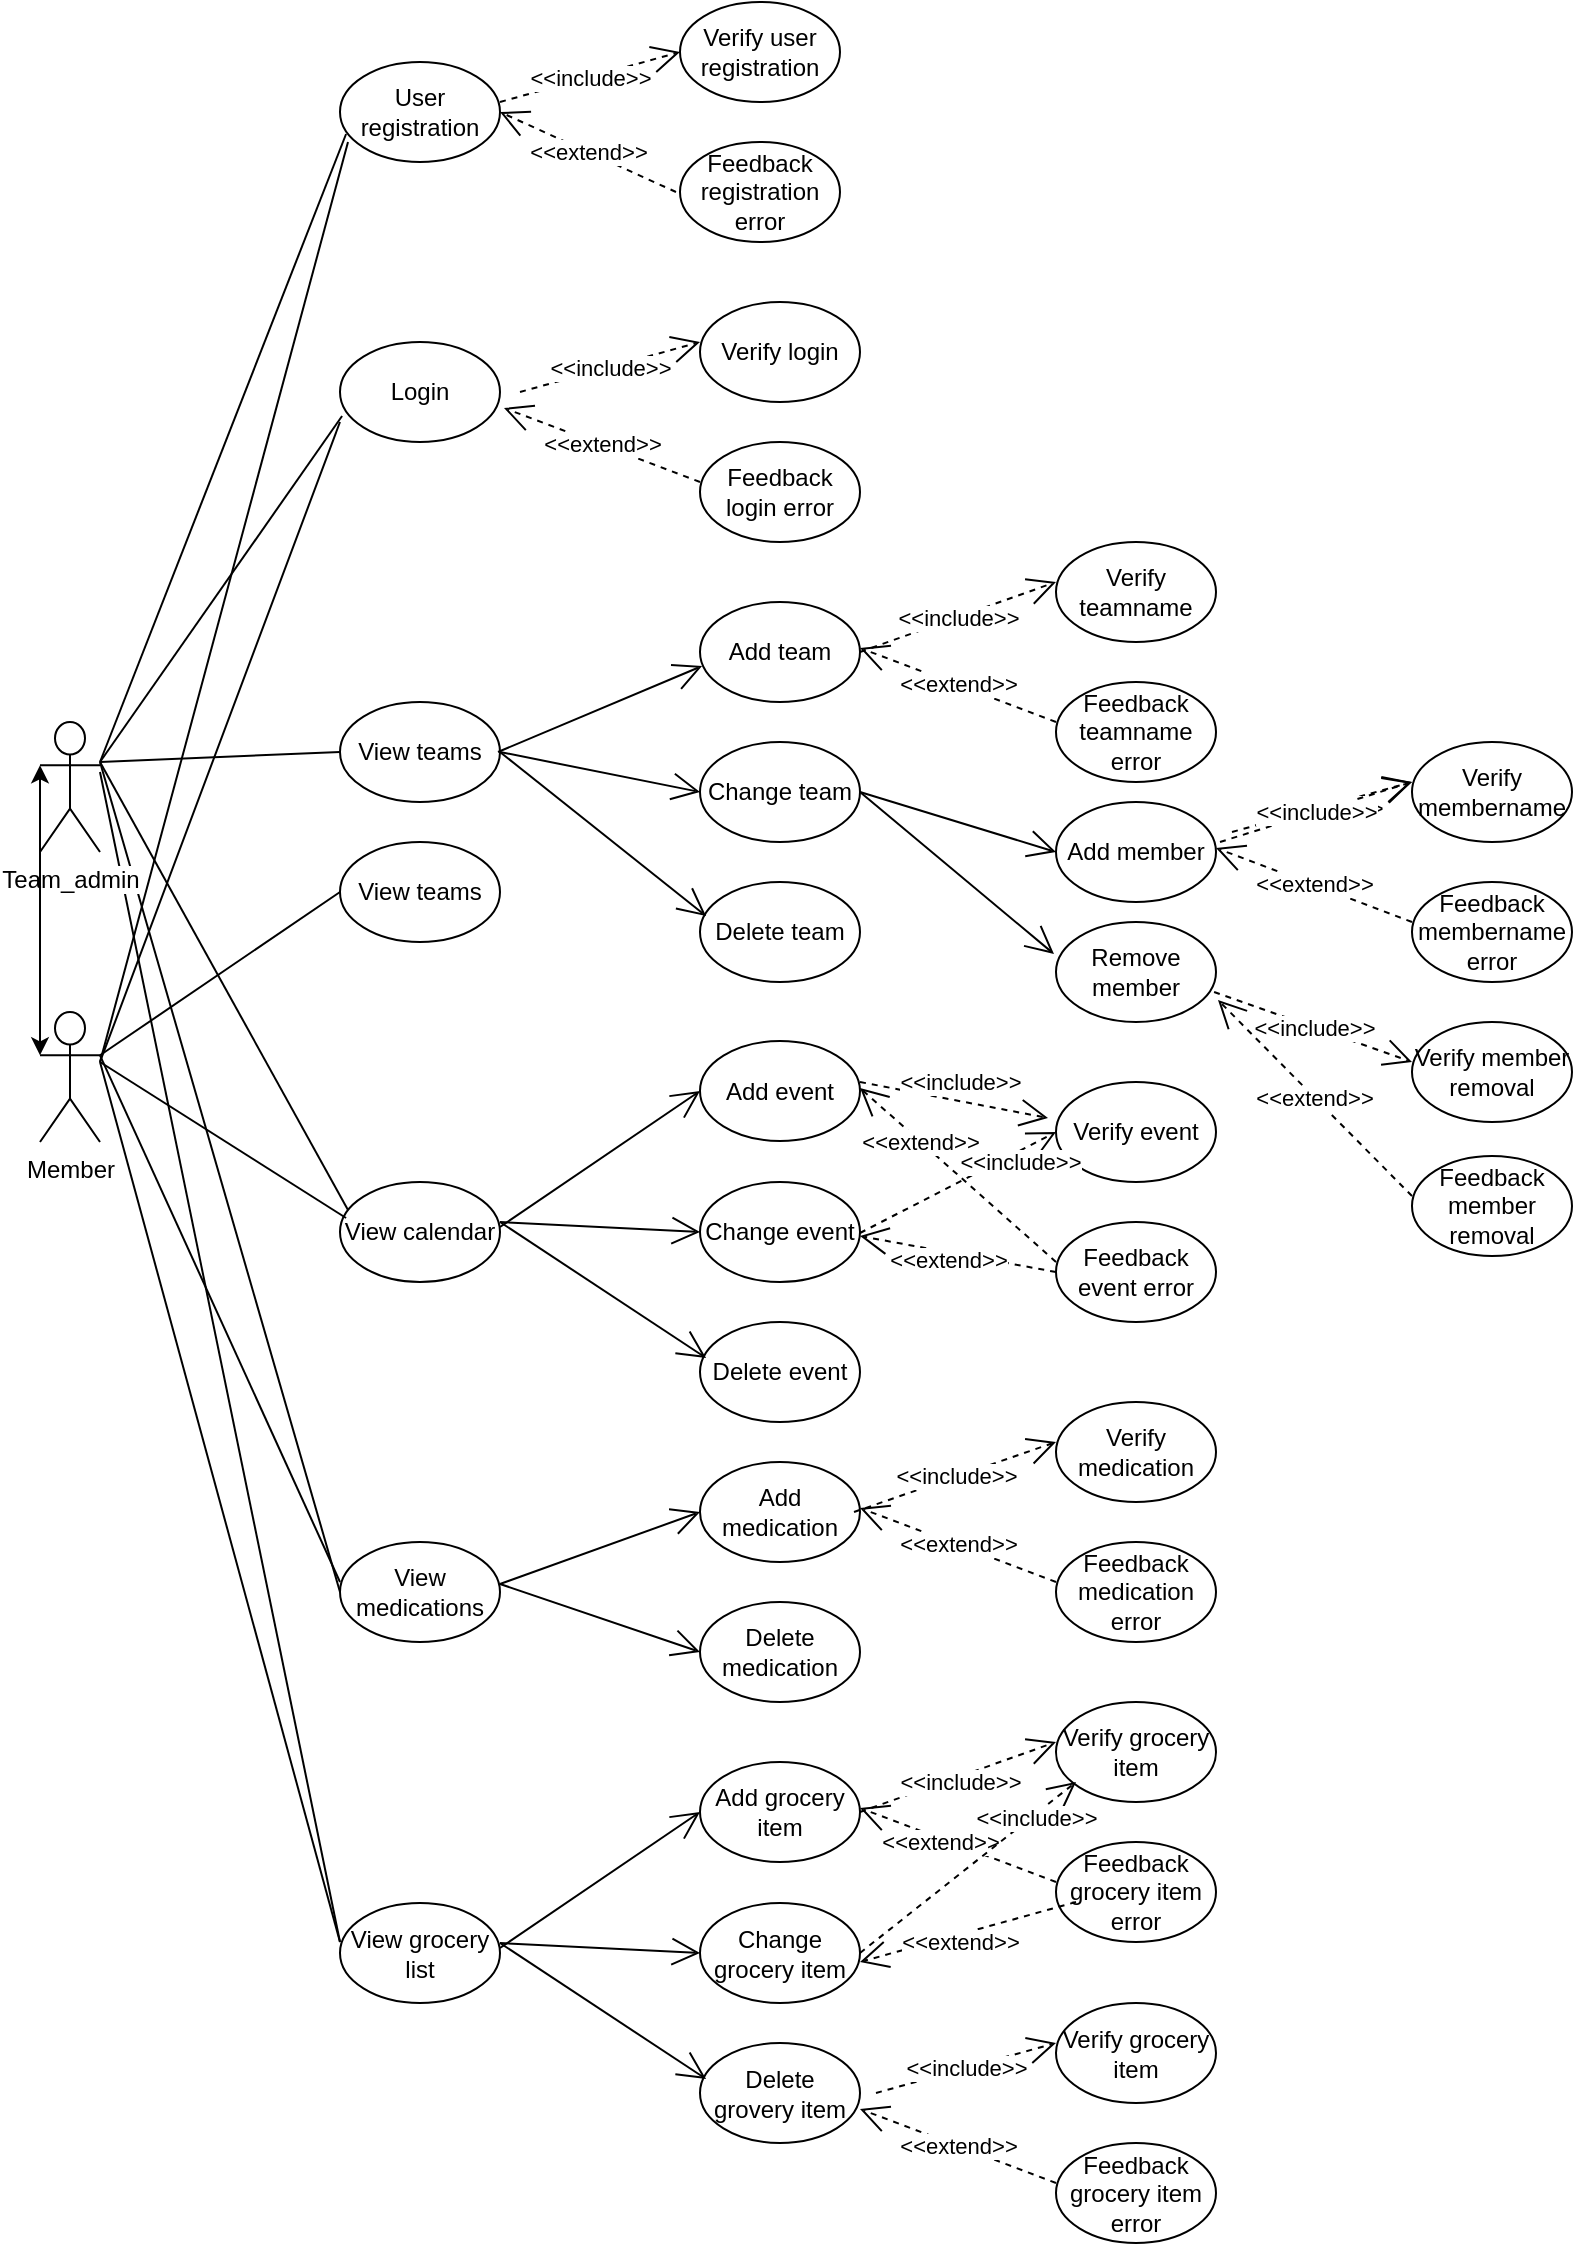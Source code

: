 <mxfile version="12.7.0" type="device"><diagram id="9A-XrkV65ojgGb8EgZ3z" name="Page-1"><mxGraphModel dx="1038" dy="552" grid="1" gridSize="10" guides="1" tooltips="1" connect="1" arrows="1" fold="1" page="1" pageScale="1" pageWidth="827" pageHeight="1169" math="0" shadow="0"><root><mxCell id="0"/><mxCell id="1" parent="0"/><mxCell id="kDg9WmNpeoTG_thfgIaR-1" value="User registration" style="ellipse;whiteSpace=wrap;html=1;" parent="1" vertex="1"><mxGeometry x="190" y="54" width="80" height="50" as="geometry"/></mxCell><mxCell id="kDg9WmNpeoTG_thfgIaR-2" value="Verify user registration" style="ellipse;whiteSpace=wrap;html=1;" parent="1" vertex="1"><mxGeometry x="360" y="24" width="80" height="50" as="geometry"/></mxCell><mxCell id="kDg9WmNpeoTG_thfgIaR-3" value="&lt;div&gt;Feedback registration&lt;/div&gt;&lt;div&gt;error&lt;/div&gt;" style="ellipse;whiteSpace=wrap;html=1;" parent="1" vertex="1"><mxGeometry x="360" y="94" width="80" height="50" as="geometry"/></mxCell><mxCell id="kDg9WmNpeoTG_thfgIaR-4" value="Login" style="ellipse;whiteSpace=wrap;html=1;" parent="1" vertex="1"><mxGeometry x="190" y="194" width="80" height="50" as="geometry"/></mxCell><mxCell id="kDg9WmNpeoTG_thfgIaR-5" value="Verify login" style="ellipse;whiteSpace=wrap;html=1;" parent="1" vertex="1"><mxGeometry x="370" y="174" width="80" height="50" as="geometry"/></mxCell><mxCell id="kDg9WmNpeoTG_thfgIaR-6" value="Feedback login error" style="ellipse;whiteSpace=wrap;html=1;" parent="1" vertex="1"><mxGeometry x="370" y="244" width="80" height="50" as="geometry"/></mxCell><mxCell id="kDg9WmNpeoTG_thfgIaR-7" value="View teams" style="ellipse;whiteSpace=wrap;html=1;" parent="1" vertex="1"><mxGeometry x="190" y="374" width="80" height="50" as="geometry"/></mxCell><mxCell id="kDg9WmNpeoTG_thfgIaR-8" value="Add team" style="ellipse;whiteSpace=wrap;html=1;" parent="1" vertex="1"><mxGeometry x="370" y="324" width="80" height="50" as="geometry"/></mxCell><mxCell id="kDg9WmNpeoTG_thfgIaR-9" value="Change team" style="ellipse;whiteSpace=wrap;html=1;" parent="1" vertex="1"><mxGeometry x="370" y="394" width="80" height="50" as="geometry"/></mxCell><mxCell id="kDg9WmNpeoTG_thfgIaR-10" value="Delete team" style="ellipse;whiteSpace=wrap;html=1;" parent="1" vertex="1"><mxGeometry x="370" y="464" width="80" height="50" as="geometry"/></mxCell><mxCell id="kDg9WmNpeoTG_thfgIaR-14" value="Add member" style="ellipse;whiteSpace=wrap;html=1;" parent="1" vertex="1"><mxGeometry x="548" y="424" width="80" height="50" as="geometry"/></mxCell><mxCell id="kDg9WmNpeoTG_thfgIaR-15" value="Remove member" style="ellipse;whiteSpace=wrap;html=1;" parent="1" vertex="1"><mxGeometry x="548" y="484" width="80" height="50" as="geometry"/></mxCell><mxCell id="kDg9WmNpeoTG_thfgIaR-16" value="View calendar" style="ellipse;whiteSpace=wrap;html=1;" parent="1" vertex="1"><mxGeometry x="190" y="614" width="80" height="50" as="geometry"/></mxCell><mxCell id="kDg9WmNpeoTG_thfgIaR-17" value="Add event" style="ellipse;whiteSpace=wrap;html=1;" parent="1" vertex="1"><mxGeometry x="370" y="543.5" width="80" height="50" as="geometry"/></mxCell><mxCell id="kDg9WmNpeoTG_thfgIaR-18" value="Change event" style="ellipse;whiteSpace=wrap;html=1;" parent="1" vertex="1"><mxGeometry x="370" y="614" width="80" height="50" as="geometry"/></mxCell><mxCell id="kDg9WmNpeoTG_thfgIaR-19" value="Delete event" style="ellipse;whiteSpace=wrap;html=1;" parent="1" vertex="1"><mxGeometry x="370" y="684" width="80" height="50" as="geometry"/></mxCell><mxCell id="kDg9WmNpeoTG_thfgIaR-20" value="View medications" style="ellipse;whiteSpace=wrap;html=1;" parent="1" vertex="1"><mxGeometry x="190" y="794" width="80" height="50" as="geometry"/></mxCell><mxCell id="kDg9WmNpeoTG_thfgIaR-21" value="Add medication" style="ellipse;whiteSpace=wrap;html=1;" parent="1" vertex="1"><mxGeometry x="370" y="754" width="80" height="50" as="geometry"/></mxCell><mxCell id="kDg9WmNpeoTG_thfgIaR-22" value="Delete medication" style="ellipse;whiteSpace=wrap;html=1;" parent="1" vertex="1"><mxGeometry x="370" y="824" width="80" height="50" as="geometry"/></mxCell><mxCell id="kDg9WmNpeoTG_thfgIaR-26" value="&amp;lt;&amp;lt;include&amp;gt;&amp;gt;" style="endArrow=open;endSize=12;dashed=1;html=1;entryX=0;entryY=0.5;entryDx=0;entryDy=0;" parent="1" target="kDg9WmNpeoTG_thfgIaR-2" edge="1"><mxGeometry width="160" relative="1" as="geometry"><mxPoint x="270" y="74" as="sourcePoint"/><mxPoint x="430" y="74" as="targetPoint"/></mxGeometry></mxCell><mxCell id="kDg9WmNpeoTG_thfgIaR-27" value="&amp;lt;&amp;lt;include&amp;gt;&amp;gt;" style="endArrow=open;endSize=12;dashed=1;html=1;entryX=0;entryY=0.5;entryDx=0;entryDy=0;" parent="1" edge="1"><mxGeometry width="160" relative="1" as="geometry"><mxPoint x="280" y="219" as="sourcePoint"/><mxPoint x="370" y="194" as="targetPoint"/></mxGeometry></mxCell><mxCell id="kDg9WmNpeoTG_thfgIaR-28" value="&amp;lt;&amp;lt;extend&amp;gt;&amp;gt;" style="endArrow=open;endSize=12;dashed=1;html=1;entryX=1;entryY=0.5;entryDx=0;entryDy=0;" parent="1" target="kDg9WmNpeoTG_thfgIaR-1" edge="1"><mxGeometry width="160" relative="1" as="geometry"><mxPoint x="358" y="119" as="sourcePoint"/><mxPoint x="380" y="204" as="targetPoint"/></mxGeometry></mxCell><mxCell id="kDg9WmNpeoTG_thfgIaR-29" value="&amp;lt;&amp;lt;extend&amp;gt;&amp;gt;" style="endArrow=open;endSize=12;dashed=1;html=1;entryX=1.025;entryY=0.66;entryDx=0;entryDy=0;exitX=0;exitY=0.4;exitDx=0;exitDy=0;exitPerimeter=0;entryPerimeter=0;" parent="1" source="kDg9WmNpeoTG_thfgIaR-6" target="kDg9WmNpeoTG_thfgIaR-4" edge="1"><mxGeometry width="160" relative="1" as="geometry"><mxPoint x="370" y="256" as="sourcePoint"/><mxPoint x="280" y="224" as="targetPoint"/></mxGeometry></mxCell><mxCell id="kDg9WmNpeoTG_thfgIaR-32" value="" style="endArrow=open;endFill=1;endSize=12;html=1;entryX=0.013;entryY=0.64;entryDx=0;entryDy=0;entryPerimeter=0;" parent="1" target="kDg9WmNpeoTG_thfgIaR-8" edge="1"><mxGeometry width="160" relative="1" as="geometry"><mxPoint x="269" y="399" as="sourcePoint"/><mxPoint x="440" y="398.5" as="targetPoint"/></mxGeometry></mxCell><mxCell id="kDg9WmNpeoTG_thfgIaR-35" value="" style="endArrow=open;endFill=1;endSize=12;html=1;entryX=0;entryY=0.5;entryDx=0;entryDy=0;exitX=1;exitY=0.5;exitDx=0;exitDy=0;" parent="1" target="kDg9WmNpeoTG_thfgIaR-14" edge="1" source="kDg9WmNpeoTG_thfgIaR-9"><mxGeometry width="160" relative="1" as="geometry"><mxPoint x="478" y="439" as="sourcePoint"/><mxPoint x="555.04" y="431" as="targetPoint"/></mxGeometry></mxCell><mxCell id="kDg9WmNpeoTG_thfgIaR-36" value="" style="endArrow=open;endFill=1;endSize=12;html=1;exitX=1;exitY=0.5;exitDx=0;exitDy=0;" parent="1" edge="1" source="kDg9WmNpeoTG_thfgIaR-9"><mxGeometry width="160" relative="1" as="geometry"><mxPoint x="478" y="439" as="sourcePoint"/><mxPoint x="547" y="500" as="targetPoint"/></mxGeometry></mxCell><mxCell id="kDg9WmNpeoTG_thfgIaR-37" value="" style="endArrow=open;endFill=1;endSize=12;html=1;entryX=0.038;entryY=0.34;entryDx=0;entryDy=0;entryPerimeter=0;exitX=1;exitY=0.5;exitDx=0;exitDy=0;" parent="1" source="kDg9WmNpeoTG_thfgIaR-7" target="kDg9WmNpeoTG_thfgIaR-10" edge="1"><mxGeometry width="160" relative="1" as="geometry"><mxPoint x="290" y="408.5" as="sourcePoint"/><mxPoint x="382" y="371" as="targetPoint"/></mxGeometry></mxCell><mxCell id="kDg9WmNpeoTG_thfgIaR-44" value="" style="endArrow=none;html=1;entryX=0.038;entryY=0.72;entryDx=0;entryDy=0;entryPerimeter=0;" parent="1" target="kDg9WmNpeoTG_thfgIaR-1" edge="1"><mxGeometry width="50" height="50" relative="1" as="geometry"><mxPoint x="70" y="404" as="sourcePoint"/><mxPoint x="110" y="374" as="targetPoint"/></mxGeometry></mxCell><mxCell id="kDg9WmNpeoTG_thfgIaR-45" value="" style="endArrow=none;html=1;entryX=0.013;entryY=0.74;entryDx=0;entryDy=0;entryPerimeter=0;" parent="1" target="kDg9WmNpeoTG_thfgIaR-4" edge="1"><mxGeometry width="50" height="50" relative="1" as="geometry"><mxPoint x="70" y="404" as="sourcePoint"/><mxPoint x="120" y="354" as="targetPoint"/></mxGeometry></mxCell><mxCell id="kDg9WmNpeoTG_thfgIaR-46" value="" style="endArrow=none;html=1;entryX=0;entryY=0.5;entryDx=0;entryDy=0;" parent="1" target="kDg9WmNpeoTG_thfgIaR-7" edge="1"><mxGeometry width="50" height="50" relative="1" as="geometry"><mxPoint x="70" y="404" as="sourcePoint"/><mxPoint x="140" y="364" as="targetPoint"/></mxGeometry></mxCell><mxCell id="kDg9WmNpeoTG_thfgIaR-47" value="" style="endArrow=none;html=1;entryX=0.05;entryY=0.28;entryDx=0;entryDy=0;entryPerimeter=0;" parent="1" target="kDg9WmNpeoTG_thfgIaR-16" edge="1"><mxGeometry width="50" height="50" relative="1" as="geometry"><mxPoint x="70" y="404" as="sourcePoint"/><mxPoint x="200" y="409" as="targetPoint"/></mxGeometry></mxCell><mxCell id="kDg9WmNpeoTG_thfgIaR-48" value="" style="endArrow=none;html=1;entryX=0;entryY=0.5;entryDx=0;entryDy=0;" parent="1" target="kDg9WmNpeoTG_thfgIaR-20" edge="1"><mxGeometry width="50" height="50" relative="1" as="geometry"><mxPoint x="70" y="404" as="sourcePoint"/><mxPoint x="190" y="774" as="targetPoint"/></mxGeometry></mxCell><mxCell id="kDg9WmNpeoTG_thfgIaR-49" value="" style="endArrow=open;endFill=1;endSize=12;html=1;entryX=0;entryY=0.5;entryDx=0;entryDy=0;exitX=1;exitY=0.5;exitDx=0;exitDy=0;" parent="1" source="kDg9WmNpeoTG_thfgIaR-7" target="kDg9WmNpeoTG_thfgIaR-9" edge="1"><mxGeometry width="160" relative="1" as="geometry"><mxPoint x="270.0" y="393" as="sourcePoint"/><mxPoint x="376.0" y="464" as="targetPoint"/></mxGeometry></mxCell><mxCell id="kDg9WmNpeoTG_thfgIaR-50" value="" style="endArrow=open;endFill=1;endSize=12;html=1;entryX=0.038;entryY=0.36;entryDx=0;entryDy=0;entryPerimeter=0;exitX=0.963;exitY=0.72;exitDx=0;exitDy=0;exitPerimeter=0;" parent="1" target="kDg9WmNpeoTG_thfgIaR-19" edge="1"><mxGeometry width="160" relative="1" as="geometry"><mxPoint x="270.0" y="634" as="sourcePoint"/><mxPoint x="376.0" y="705" as="targetPoint"/></mxGeometry></mxCell><mxCell id="kDg9WmNpeoTG_thfgIaR-51" value="" style="endArrow=open;endFill=1;endSize=12;html=1;entryX=0;entryY=0.5;entryDx=0;entryDy=0;exitX=1;exitY=0.5;exitDx=0;exitDy=0;" parent="1" target="kDg9WmNpeoTG_thfgIaR-18" edge="1"><mxGeometry width="160" relative="1" as="geometry"><mxPoint x="270" y="634" as="sourcePoint"/><mxPoint x="370" y="664" as="targetPoint"/></mxGeometry></mxCell><mxCell id="kDg9WmNpeoTG_thfgIaR-52" value="" style="endArrow=open;endFill=1;endSize=12;html=1;entryX=0;entryY=0.5;entryDx=0;entryDy=0;" parent="1" target="kDg9WmNpeoTG_thfgIaR-17" edge="1"><mxGeometry width="160" relative="1" as="geometry"><mxPoint x="270" y="636.5" as="sourcePoint"/><mxPoint x="372.04" y="593.5" as="targetPoint"/></mxGeometry></mxCell><mxCell id="kDg9WmNpeoTG_thfgIaR-53" value="" style="endArrow=open;endFill=1;endSize=12;html=1;entryX=0;entryY=0.5;entryDx=0;entryDy=0;exitX=0.963;exitY=0.72;exitDx=0;exitDy=0;exitPerimeter=0;" parent="1" target="kDg9WmNpeoTG_thfgIaR-22" edge="1"><mxGeometry width="160" relative="1" as="geometry"><mxPoint x="270" y="815" as="sourcePoint"/><mxPoint x="373.04" y="883" as="targetPoint"/></mxGeometry></mxCell><mxCell id="kDg9WmNpeoTG_thfgIaR-54" value="" style="endArrow=open;endFill=1;endSize=12;html=1;entryX=0;entryY=0.5;entryDx=0;entryDy=0;exitX=0.963;exitY=0.72;exitDx=0;exitDy=0;exitPerimeter=0;" parent="1" target="kDg9WmNpeoTG_thfgIaR-21" edge="1"><mxGeometry width="160" relative="1" as="geometry"><mxPoint x="270" y="815" as="sourcePoint"/><mxPoint x="373.04" y="883" as="targetPoint"/></mxGeometry></mxCell><mxCell id="kDg9WmNpeoTG_thfgIaR-55" value="View grocery list" style="ellipse;whiteSpace=wrap;html=1;" parent="1" vertex="1"><mxGeometry x="190" y="974.5" width="80" height="50" as="geometry"/></mxCell><mxCell id="kDg9WmNpeoTG_thfgIaR-56" value="Add grocery item" style="ellipse;whiteSpace=wrap;html=1;" parent="1" vertex="1"><mxGeometry x="370" y="904" width="80" height="50" as="geometry"/></mxCell><mxCell id="kDg9WmNpeoTG_thfgIaR-57" value="Change grocery item" style="ellipse;whiteSpace=wrap;html=1;" parent="1" vertex="1"><mxGeometry x="370" y="974.5" width="80" height="50" as="geometry"/></mxCell><mxCell id="kDg9WmNpeoTG_thfgIaR-58" value="Delete grovery item" style="ellipse;whiteSpace=wrap;html=1;" parent="1" vertex="1"><mxGeometry x="370" y="1044.5" width="80" height="50" as="geometry"/></mxCell><mxCell id="kDg9WmNpeoTG_thfgIaR-59" value="" style="endArrow=open;endFill=1;endSize=12;html=1;entryX=0.038;entryY=0.36;entryDx=0;entryDy=0;entryPerimeter=0;exitX=0.963;exitY=0.72;exitDx=0;exitDy=0;exitPerimeter=0;" parent="1" target="kDg9WmNpeoTG_thfgIaR-58" edge="1"><mxGeometry width="160" relative="1" as="geometry"><mxPoint x="270" y="994.5" as="sourcePoint"/><mxPoint x="376.0" y="1065.5" as="targetPoint"/></mxGeometry></mxCell><mxCell id="kDg9WmNpeoTG_thfgIaR-60" value="" style="endArrow=open;endFill=1;endSize=12;html=1;entryX=0;entryY=0.5;entryDx=0;entryDy=0;exitX=1;exitY=0.5;exitDx=0;exitDy=0;" parent="1" target="kDg9WmNpeoTG_thfgIaR-57" edge="1"><mxGeometry width="160" relative="1" as="geometry"><mxPoint x="270" y="994.5" as="sourcePoint"/><mxPoint x="370" y="1024.5" as="targetPoint"/></mxGeometry></mxCell><mxCell id="kDg9WmNpeoTG_thfgIaR-61" value="" style="endArrow=open;endFill=1;endSize=12;html=1;entryX=0;entryY=0.5;entryDx=0;entryDy=0;" parent="1" target="kDg9WmNpeoTG_thfgIaR-56" edge="1"><mxGeometry width="160" relative="1" as="geometry"><mxPoint x="270" y="997" as="sourcePoint"/><mxPoint x="372.04" y="954" as="targetPoint"/></mxGeometry></mxCell><mxCell id="kDg9WmNpeoTG_thfgIaR-62" value="" style="endArrow=none;html=1;entryX=0;entryY=0.39;entryDx=0;entryDy=0;entryPerimeter=0;" parent="1" target="kDg9WmNpeoTG_thfgIaR-55" edge="1"><mxGeometry width="50" height="50" relative="1" as="geometry"><mxPoint x="70" y="409" as="sourcePoint"/><mxPoint x="210" y="914" as="targetPoint"/></mxGeometry></mxCell><mxCell id="kDg9WmNpeoTG_thfgIaR-63" value="Team_admin" style="shape=umlActor;verticalLabelPosition=bottom;labelBackgroundColor=#ffffff;verticalAlign=top;html=1;" parent="1" vertex="1"><mxGeometry x="40" y="384" width="30" height="65" as="geometry"/></mxCell><mxCell id="kDg9WmNpeoTG_thfgIaR-76" value="Member" style="shape=umlActor;verticalLabelPosition=bottom;labelBackgroundColor=#ffffff;verticalAlign=top;html=1;" parent="1" vertex="1"><mxGeometry x="40" y="529" width="30" height="65" as="geometry"/></mxCell><mxCell id="kDg9WmNpeoTG_thfgIaR-66" value="" style="endArrow=none;html=1;entryX=0.05;entryY=0.8;entryDx=0;entryDy=0;entryPerimeter=0;" parent="1" target="kDg9WmNpeoTG_thfgIaR-1" edge="1"><mxGeometry width="50" height="50" relative="1" as="geometry"><mxPoint x="70" y="554" as="sourcePoint"/><mxPoint x="120" y="543.5" as="targetPoint"/></mxGeometry></mxCell><mxCell id="kDg9WmNpeoTG_thfgIaR-67" value="" style="endArrow=none;html=1;" parent="1" edge="1"><mxGeometry width="50" height="50" relative="1" as="geometry"><mxPoint x="70" y="554" as="sourcePoint"/><mxPoint x="190" y="234" as="targetPoint"/></mxGeometry></mxCell><mxCell id="kDg9WmNpeoTG_thfgIaR-68" value="" style="endArrow=none;html=1;entryX=0;entryY=0.5;entryDx=0;entryDy=0;exitX=1;exitY=0.333;exitDx=0;exitDy=0;exitPerimeter=0;" parent="1" source="kDg9WmNpeoTG_thfgIaR-76" target="kDg9WmNpeoTG_thfgIaR-70" edge="1"><mxGeometry width="50" height="50" relative="1" as="geometry"><mxPoint x="70" y="595.667" as="sourcePoint"/><mxPoint x="200" y="409" as="targetPoint"/></mxGeometry></mxCell><mxCell id="kDg9WmNpeoTG_thfgIaR-69" value="" style="endArrow=none;html=1;entryX=0.038;entryY=0.36;entryDx=0;entryDy=0;entryPerimeter=0;" parent="1" target="kDg9WmNpeoTG_thfgIaR-16" edge="1"><mxGeometry width="50" height="50" relative="1" as="geometry"><mxPoint x="70" y="554" as="sourcePoint"/><mxPoint x="190" y="624" as="targetPoint"/></mxGeometry></mxCell><mxCell id="kDg9WmNpeoTG_thfgIaR-70" value="View teams" style="ellipse;whiteSpace=wrap;html=1;" parent="1" vertex="1"><mxGeometry x="190" y="444" width="80" height="50" as="geometry"/></mxCell><mxCell id="kDg9WmNpeoTG_thfgIaR-82" value="" style="endArrow=none;html=1;exitX=1;exitY=0.333;exitDx=0;exitDy=0;exitPerimeter=0;" parent="1" source="kDg9WmNpeoTG_thfgIaR-76" edge="1"><mxGeometry width="50" height="50" relative="1" as="geometry"><mxPoint x="80" y="604" as="sourcePoint"/><mxPoint x="190" y="814" as="targetPoint"/></mxGeometry></mxCell><mxCell id="kDg9WmNpeoTG_thfgIaR-83" value="" style="endArrow=none;html=1;" parent="1" edge="1"><mxGeometry width="50" height="50" relative="1" as="geometry"><mxPoint x="70" y="554" as="sourcePoint"/><mxPoint x="190" y="994" as="targetPoint"/></mxGeometry></mxCell><mxCell id="aT8bcp9cs0Zxg0PaGces-1" value="" style="endArrow=classic;startArrow=classic;html=1;entryX=0;entryY=0.333;entryDx=0;entryDy=0;entryPerimeter=0;exitX=0;exitY=0.333;exitDx=0;exitDy=0;exitPerimeter=0;" edge="1" parent="1" source="kDg9WmNpeoTG_thfgIaR-76" target="kDg9WmNpeoTG_thfgIaR-63"><mxGeometry width="50" height="50" relative="1" as="geometry"><mxPoint x="10" y="514" as="sourcePoint"/><mxPoint x="60" y="464" as="targetPoint"/></mxGeometry></mxCell><mxCell id="aT8bcp9cs0Zxg0PaGces-2" value="Verify teamname" style="ellipse;whiteSpace=wrap;html=1;" vertex="1" parent="1"><mxGeometry x="548" y="294" width="80" height="50" as="geometry"/></mxCell><mxCell id="aT8bcp9cs0Zxg0PaGces-3" value="Feedback teamname error" style="ellipse;whiteSpace=wrap;html=1;" vertex="1" parent="1"><mxGeometry x="548" y="364" width="80" height="50" as="geometry"/></mxCell><mxCell id="aT8bcp9cs0Zxg0PaGces-4" value="&amp;lt;&amp;lt;include&amp;gt;&amp;gt;" style="endArrow=open;endSize=12;dashed=1;html=1;entryX=0;entryY=0.5;entryDx=0;entryDy=0;exitX=1;exitY=0.5;exitDx=0;exitDy=0;" edge="1" parent="1" source="kDg9WmNpeoTG_thfgIaR-8"><mxGeometry width="160" relative="1" as="geometry"><mxPoint x="458" y="339" as="sourcePoint"/><mxPoint x="548" y="314" as="targetPoint"/></mxGeometry></mxCell><mxCell id="aT8bcp9cs0Zxg0PaGces-5" value="&amp;lt;&amp;lt;extend&amp;gt;&amp;gt;" style="endArrow=open;endSize=12;dashed=1;html=1;entryX=1.025;entryY=0.66;entryDx=0;entryDy=0;exitX=0;exitY=0.4;exitDx=0;exitDy=0;exitPerimeter=0;entryPerimeter=0;" edge="1" parent="1" source="aT8bcp9cs0Zxg0PaGces-3"><mxGeometry width="160" relative="1" as="geometry"><mxPoint x="548" y="376" as="sourcePoint"/><mxPoint x="450" y="347" as="targetPoint"/></mxGeometry></mxCell><mxCell id="aT8bcp9cs0Zxg0PaGces-6" value="Verify membername" style="ellipse;whiteSpace=wrap;html=1;" vertex="1" parent="1"><mxGeometry x="726" y="394" width="80" height="50" as="geometry"/></mxCell><mxCell id="aT8bcp9cs0Zxg0PaGces-7" value="Feedback membername error" style="ellipse;whiteSpace=wrap;html=1;" vertex="1" parent="1"><mxGeometry x="726" y="464" width="80" height="50" as="geometry"/></mxCell><mxCell id="aT8bcp9cs0Zxg0PaGces-8" value="&amp;lt;&amp;lt;include&amp;gt;&amp;gt;" style="endArrow=open;endSize=12;dashed=1;html=1;entryX=0;entryY=0.5;entryDx=0;entryDy=0;" edge="1" parent="1"><mxGeometry width="160" relative="1" as="geometry"><mxPoint x="636" y="439" as="sourcePoint"/><mxPoint x="726" y="414" as="targetPoint"/></mxGeometry></mxCell><mxCell id="aT8bcp9cs0Zxg0PaGces-9" value="&amp;lt;&amp;lt;extend&amp;gt;&amp;gt;" style="endArrow=open;endSize=12;dashed=1;html=1;entryX=1.025;entryY=0.66;entryDx=0;entryDy=0;exitX=0;exitY=0.4;exitDx=0;exitDy=0;exitPerimeter=0;entryPerimeter=0;" edge="1" parent="1" source="aT8bcp9cs0Zxg0PaGces-7"><mxGeometry width="160" relative="1" as="geometry"><mxPoint x="726" y="476" as="sourcePoint"/><mxPoint x="628" y="447" as="targetPoint"/></mxGeometry></mxCell><mxCell id="aT8bcp9cs0Zxg0PaGces-10" value="&amp;lt;&amp;lt;include&amp;gt;&amp;gt;" style="endArrow=open;endSize=12;dashed=1;html=1;entryX=0;entryY=0.5;entryDx=0;entryDy=0;" edge="1" parent="1"><mxGeometry width="160" relative="1" as="geometry"><mxPoint x="630" y="444" as="sourcePoint"/><mxPoint x="726" y="414" as="targetPoint"/></mxGeometry></mxCell><mxCell id="aT8bcp9cs0Zxg0PaGces-11" value="Verify member removal" style="ellipse;whiteSpace=wrap;html=1;" vertex="1" parent="1"><mxGeometry x="726" y="534" width="80" height="50" as="geometry"/></mxCell><mxCell id="aT8bcp9cs0Zxg0PaGces-14" value="&amp;lt;&amp;lt;include&amp;gt;&amp;gt;" style="endArrow=open;endSize=12;dashed=1;html=1;entryX=0;entryY=0.5;entryDx=0;entryDy=0;exitX=0.988;exitY=0.7;exitDx=0;exitDy=0;exitPerimeter=0;" edge="1" parent="1" source="kDg9WmNpeoTG_thfgIaR-15"><mxGeometry width="160" relative="1" as="geometry"><mxPoint x="636" y="579" as="sourcePoint"/><mxPoint x="726" y="554" as="targetPoint"/></mxGeometry></mxCell><mxCell id="aT8bcp9cs0Zxg0PaGces-15" value="Verify medication" style="ellipse;whiteSpace=wrap;html=1;" vertex="1" parent="1"><mxGeometry x="548" y="724" width="80" height="50" as="geometry"/></mxCell><mxCell id="aT8bcp9cs0Zxg0PaGces-16" value="Feedback medication error" style="ellipse;whiteSpace=wrap;html=1;" vertex="1" parent="1"><mxGeometry x="548" y="794" width="80" height="50" as="geometry"/></mxCell><mxCell id="aT8bcp9cs0Zxg0PaGces-17" value="&amp;lt;&amp;lt;extend&amp;gt;&amp;gt;" style="endArrow=open;endSize=12;dashed=1;html=1;entryX=1.025;entryY=0.66;entryDx=0;entryDy=0;exitX=0;exitY=0.4;exitDx=0;exitDy=0;exitPerimeter=0;entryPerimeter=0;" edge="1" parent="1" source="aT8bcp9cs0Zxg0PaGces-16"><mxGeometry width="160" relative="1" as="geometry"><mxPoint x="548" y="806" as="sourcePoint"/><mxPoint x="450" y="777" as="targetPoint"/></mxGeometry></mxCell><mxCell id="aT8bcp9cs0Zxg0PaGces-18" value="&amp;lt;&amp;lt;include&amp;gt;&amp;gt;" style="endArrow=open;endSize=12;dashed=1;html=1;entryX=0;entryY=0.5;entryDx=0;entryDy=0;" edge="1" parent="1"><mxGeometry width="160" relative="1" as="geometry"><mxPoint x="447" y="779" as="sourcePoint"/><mxPoint x="548" y="744" as="targetPoint"/></mxGeometry></mxCell><mxCell id="aT8bcp9cs0Zxg0PaGces-19" value="Verify grocery item" style="ellipse;whiteSpace=wrap;html=1;" vertex="1" parent="1"><mxGeometry x="548" y="874" width="80" height="50" as="geometry"/></mxCell><mxCell id="aT8bcp9cs0Zxg0PaGces-20" value="Feedback grocery item error" style="ellipse;whiteSpace=wrap;html=1;" vertex="1" parent="1"><mxGeometry x="548" y="944" width="80" height="50" as="geometry"/></mxCell><mxCell id="aT8bcp9cs0Zxg0PaGces-21" value="&amp;lt;&amp;lt;extend&amp;gt;&amp;gt;" style="endArrow=open;endSize=12;dashed=1;html=1;entryX=1.025;entryY=0.66;entryDx=0;entryDy=0;exitX=0;exitY=0.4;exitDx=0;exitDy=0;exitPerimeter=0;entryPerimeter=0;" edge="1" parent="1" source="aT8bcp9cs0Zxg0PaGces-20"><mxGeometry x="0.171" y="2" width="160" relative="1" as="geometry"><mxPoint x="548" y="956" as="sourcePoint"/><mxPoint x="450" y="927" as="targetPoint"/><mxPoint as="offset"/></mxGeometry></mxCell><mxCell id="aT8bcp9cs0Zxg0PaGces-22" value="&amp;lt;&amp;lt;include&amp;gt;&amp;gt;" style="endArrow=open;endSize=12;dashed=1;html=1;entryX=0;entryY=0.5;entryDx=0;entryDy=0;exitX=1;exitY=0.5;exitDx=0;exitDy=0;" edge="1" parent="1" source="kDg9WmNpeoTG_thfgIaR-56"><mxGeometry x="0.002" y="-3" width="160" relative="1" as="geometry"><mxPoint x="458" y="919" as="sourcePoint"/><mxPoint x="548" y="894" as="targetPoint"/><mxPoint as="offset"/></mxGeometry></mxCell><mxCell id="aT8bcp9cs0Zxg0PaGces-23" value="Verify grocery item" style="ellipse;whiteSpace=wrap;html=1;" vertex="1" parent="1"><mxGeometry x="548" y="1024.5" width="80" height="50" as="geometry"/></mxCell><mxCell id="aT8bcp9cs0Zxg0PaGces-24" value="Feedback grocery item error" style="ellipse;whiteSpace=wrap;html=1;" vertex="1" parent="1"><mxGeometry x="548" y="1094.5" width="80" height="50" as="geometry"/></mxCell><mxCell id="aT8bcp9cs0Zxg0PaGces-25" value="&amp;lt;&amp;lt;extend&amp;gt;&amp;gt;" style="endArrow=open;endSize=12;dashed=1;html=1;entryX=1.025;entryY=0.66;entryDx=0;entryDy=0;exitX=0;exitY=0.4;exitDx=0;exitDy=0;exitPerimeter=0;entryPerimeter=0;" edge="1" parent="1" source="aT8bcp9cs0Zxg0PaGces-24"><mxGeometry width="160" relative="1" as="geometry"><mxPoint x="548" y="1106.5" as="sourcePoint"/><mxPoint x="450" y="1077.5" as="targetPoint"/></mxGeometry></mxCell><mxCell id="aT8bcp9cs0Zxg0PaGces-26" value="&amp;lt;&amp;lt;include&amp;gt;&amp;gt;" style="endArrow=open;endSize=12;dashed=1;html=1;entryX=0;entryY=0.5;entryDx=0;entryDy=0;" edge="1" parent="1"><mxGeometry width="160" relative="1" as="geometry"><mxPoint x="458" y="1069.5" as="sourcePoint"/><mxPoint x="548" y="1044.5" as="targetPoint"/></mxGeometry></mxCell><mxCell id="aT8bcp9cs0Zxg0PaGces-27" value="Feedback member removal" style="ellipse;whiteSpace=wrap;html=1;" vertex="1" parent="1"><mxGeometry x="726" y="601" width="80" height="50" as="geometry"/></mxCell><mxCell id="aT8bcp9cs0Zxg0PaGces-28" value="&amp;lt;&amp;lt;extend&amp;gt;&amp;gt;" style="endArrow=open;endSize=12;dashed=1;html=1;exitX=0;exitY=0.4;exitDx=0;exitDy=0;exitPerimeter=0;" edge="1" parent="1" source="aT8bcp9cs0Zxg0PaGces-27"><mxGeometry width="160" relative="1" as="geometry"><mxPoint x="726" y="613" as="sourcePoint"/><mxPoint x="629" y="523" as="targetPoint"/></mxGeometry></mxCell><mxCell id="aT8bcp9cs0Zxg0PaGces-29" value="&amp;lt;&amp;lt;include&amp;gt;&amp;gt;" style="endArrow=open;endSize=12;dashed=1;html=1;exitX=1;exitY=0.5;exitDx=0;exitDy=0;" edge="1" parent="1" source="kDg9WmNpeoTG_thfgIaR-57"><mxGeometry x="0.607" y="-2" width="160" relative="1" as="geometry"><mxPoint x="460" y="1009" as="sourcePoint"/><mxPoint x="558" y="914" as="targetPoint"/><mxPoint as="offset"/></mxGeometry></mxCell><mxCell id="aT8bcp9cs0Zxg0PaGces-30" value="&amp;lt;&amp;lt;extend&amp;gt;&amp;gt;" style="endArrow=open;endSize=12;dashed=1;html=1;exitX=0;exitY=0.4;exitDx=0;exitDy=0;exitPerimeter=0;" edge="1" parent="1"><mxGeometry x="0.093" y="4" width="160" relative="1" as="geometry"><mxPoint x="558" y="974" as="sourcePoint"/><mxPoint x="450" y="1004" as="targetPoint"/><mxPoint as="offset"/></mxGeometry></mxCell><mxCell id="aT8bcp9cs0Zxg0PaGces-31" value="Verify event" style="ellipse;whiteSpace=wrap;html=1;" vertex="1" parent="1"><mxGeometry x="548" y="564" width="80" height="50" as="geometry"/></mxCell><mxCell id="aT8bcp9cs0Zxg0PaGces-32" value="Feedback event error" style="ellipse;whiteSpace=wrap;html=1;" vertex="1" parent="1"><mxGeometry x="548" y="634" width="80" height="50" as="geometry"/></mxCell><mxCell id="aT8bcp9cs0Zxg0PaGces-33" value="&amp;lt;&amp;lt;extend&amp;gt;&amp;gt;" style="endArrow=open;endSize=12;dashed=1;html=1;entryX=1.025;entryY=0.66;entryDx=0;entryDy=0;exitX=0;exitY=0.4;exitDx=0;exitDy=0;exitPerimeter=0;entryPerimeter=0;" edge="1" parent="1" source="aT8bcp9cs0Zxg0PaGces-32"><mxGeometry x="0.384" width="160" relative="1" as="geometry"><mxPoint x="548" y="596" as="sourcePoint"/><mxPoint x="450" y="567" as="targetPoint"/><mxPoint as="offset"/></mxGeometry></mxCell><mxCell id="aT8bcp9cs0Zxg0PaGces-35" value="&amp;lt;&amp;lt;include&amp;gt;&amp;gt;" style="endArrow=open;endSize=12;dashed=1;html=1;exitX=1;exitY=0.5;exitDx=0;exitDy=0;entryX=0;entryY=0.5;entryDx=0;entryDy=0;" edge="1" parent="1" target="aT8bcp9cs0Zxg0PaGces-31"><mxGeometry x="0.585" y="-5" width="160" relative="1" as="geometry"><mxPoint x="450" y="639.5" as="sourcePoint"/><mxPoint x="540" y="644" as="targetPoint"/><mxPoint as="offset"/></mxGeometry></mxCell><mxCell id="aT8bcp9cs0Zxg0PaGces-36" value="&amp;lt;&amp;lt;extend&amp;gt;&amp;gt;" style="endArrow=open;endSize=12;dashed=1;html=1;exitX=0;exitY=0.5;exitDx=0;exitDy=0;" edge="1" parent="1" source="aT8bcp9cs0Zxg0PaGces-32"><mxGeometry x="0.093" y="4" width="160" relative="1" as="geometry"><mxPoint x="558" y="611" as="sourcePoint"/><mxPoint x="450" y="641" as="targetPoint"/><mxPoint as="offset"/></mxGeometry></mxCell><mxCell id="aT8bcp9cs0Zxg0PaGces-37" value="&amp;lt;&amp;lt;include&amp;gt;&amp;gt;" style="endArrow=open;endSize=12;dashed=1;html=1;exitX=1;exitY=0.5;exitDx=0;exitDy=0;entryX=-0.05;entryY=0.36;entryDx=0;entryDy=0;entryPerimeter=0;" edge="1" parent="1" target="aT8bcp9cs0Zxg0PaGces-31"><mxGeometry x="0.026" y="9" width="160" relative="1" as="geometry"><mxPoint x="450" y="564" as="sourcePoint"/><mxPoint x="548" y="513.5" as="targetPoint"/><mxPoint as="offset"/></mxGeometry></mxCell></root></mxGraphModel></diagram></mxfile>